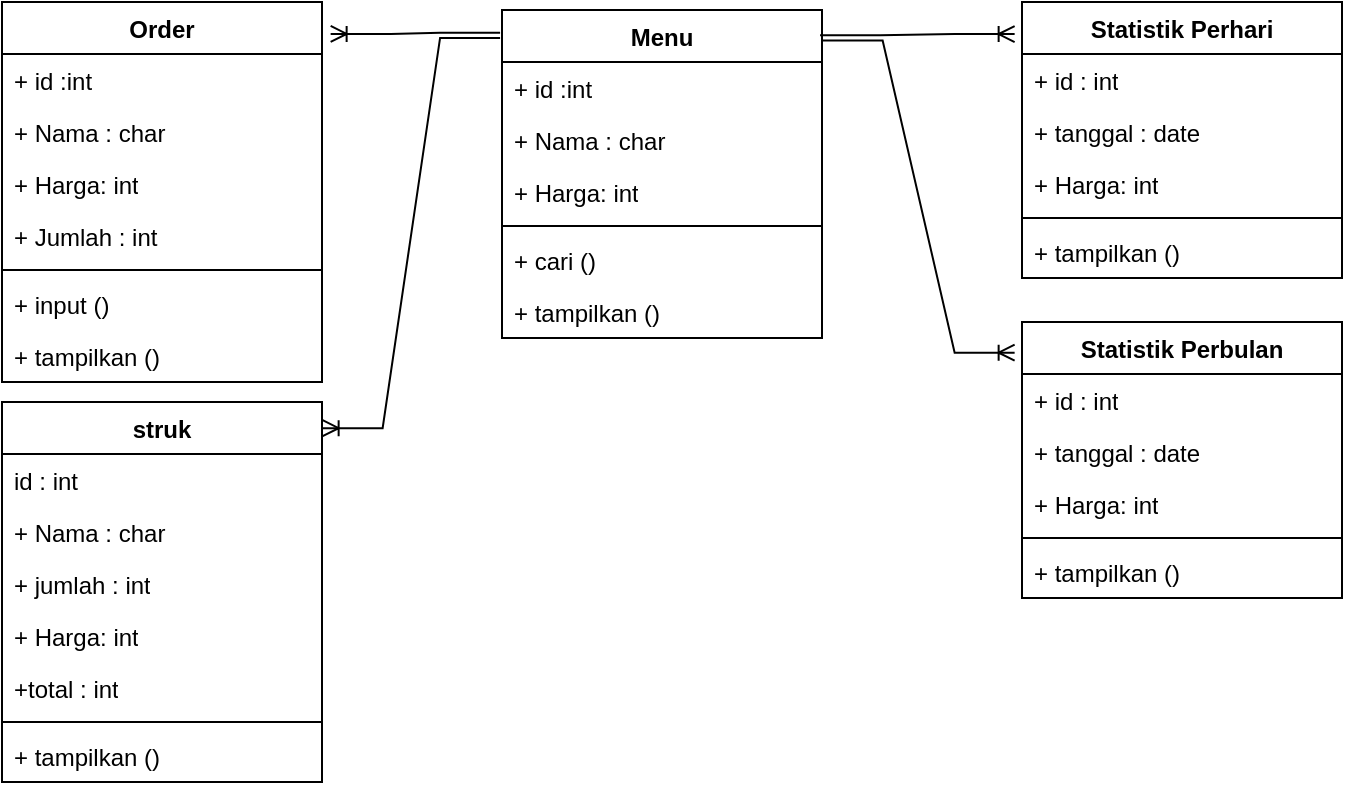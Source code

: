 <mxfile version="24.7.6">
  <diagram id="C5RBs43oDa-KdzZeNtuy" name="Page-1">
    <mxGraphModel dx="1173" dy="624" grid="1" gridSize="10" guides="1" tooltips="1" connect="1" arrows="1" fold="1" page="1" pageScale="1" pageWidth="827" pageHeight="1169" math="0" shadow="0">
      <root>
        <mxCell id="WIyWlLk6GJQsqaUBKTNV-0" />
        <mxCell id="WIyWlLk6GJQsqaUBKTNV-1" parent="WIyWlLk6GJQsqaUBKTNV-0" />
        <mxCell id="7cuL43PVHuxtvcybe5F9-0" value="Menu" style="swimlane;fontStyle=1;align=center;verticalAlign=top;childLayout=stackLayout;horizontal=1;startSize=26;horizontalStack=0;resizeParent=1;resizeParentMax=0;resizeLast=0;collapsible=1;marginBottom=0;whiteSpace=wrap;html=1;" parent="WIyWlLk6GJQsqaUBKTNV-1" vertex="1">
          <mxGeometry x="280" y="34" width="160" height="164" as="geometry" />
        </mxCell>
        <mxCell id="7cuL43PVHuxtvcybe5F9-13" value="+ id :int" style="text;strokeColor=none;fillColor=none;align=left;verticalAlign=top;spacingLeft=4;spacingRight=4;overflow=hidden;rotatable=0;points=[[0,0.5],[1,0.5]];portConstraint=eastwest;whiteSpace=wrap;html=1;" parent="7cuL43PVHuxtvcybe5F9-0" vertex="1">
          <mxGeometry y="26" width="160" height="26" as="geometry" />
        </mxCell>
        <mxCell id="7cuL43PVHuxtvcybe5F9-1" value="+ Nama : char" style="text;strokeColor=none;fillColor=none;align=left;verticalAlign=top;spacingLeft=4;spacingRight=4;overflow=hidden;rotatable=0;points=[[0,0.5],[1,0.5]];portConstraint=eastwest;whiteSpace=wrap;html=1;" parent="7cuL43PVHuxtvcybe5F9-0" vertex="1">
          <mxGeometry y="52" width="160" height="26" as="geometry" />
        </mxCell>
        <mxCell id="7cuL43PVHuxtvcybe5F9-4" value="+ Harga: int" style="text;strokeColor=none;fillColor=none;align=left;verticalAlign=top;spacingLeft=4;spacingRight=4;overflow=hidden;rotatable=0;points=[[0,0.5],[1,0.5]];portConstraint=eastwest;whiteSpace=wrap;html=1;" parent="7cuL43PVHuxtvcybe5F9-0" vertex="1">
          <mxGeometry y="78" width="160" height="26" as="geometry" />
        </mxCell>
        <mxCell id="7cuL43PVHuxtvcybe5F9-2" value="" style="line;strokeWidth=1;fillColor=none;align=left;verticalAlign=middle;spacingTop=-1;spacingLeft=3;spacingRight=3;rotatable=0;labelPosition=right;points=[];portConstraint=eastwest;strokeColor=inherit;" parent="7cuL43PVHuxtvcybe5F9-0" vertex="1">
          <mxGeometry y="104" width="160" height="8" as="geometry" />
        </mxCell>
        <mxCell id="7cuL43PVHuxtvcybe5F9-3" value="+ cari ()" style="text;strokeColor=none;fillColor=none;align=left;verticalAlign=top;spacingLeft=4;spacingRight=4;overflow=hidden;rotatable=0;points=[[0,0.5],[1,0.5]];portConstraint=eastwest;whiteSpace=wrap;html=1;" parent="7cuL43PVHuxtvcybe5F9-0" vertex="1">
          <mxGeometry y="112" width="160" height="26" as="geometry" />
        </mxCell>
        <mxCell id="7cuL43PVHuxtvcybe5F9-5" value="+ tampilkan ()" style="text;strokeColor=none;fillColor=none;align=left;verticalAlign=top;spacingLeft=4;spacingRight=4;overflow=hidden;rotatable=0;points=[[0,0.5],[1,0.5]];portConstraint=eastwest;whiteSpace=wrap;html=1;" parent="7cuL43PVHuxtvcybe5F9-0" vertex="1">
          <mxGeometry y="138" width="160" height="26" as="geometry" />
        </mxCell>
        <mxCell id="7cuL43PVHuxtvcybe5F9-6" value="Statistik Perhari" style="swimlane;fontStyle=1;align=center;verticalAlign=top;childLayout=stackLayout;horizontal=1;startSize=26;horizontalStack=0;resizeParent=1;resizeParentMax=0;resizeLast=0;collapsible=1;marginBottom=0;whiteSpace=wrap;html=1;" parent="WIyWlLk6GJQsqaUBKTNV-1" vertex="1">
          <mxGeometry x="540" y="30" width="160" height="138" as="geometry" />
        </mxCell>
        <mxCell id="7cuL43PVHuxtvcybe5F9-7" value="+ id : int" style="text;strokeColor=none;fillColor=none;align=left;verticalAlign=top;spacingLeft=4;spacingRight=4;overflow=hidden;rotatable=0;points=[[0,0.5],[1,0.5]];portConstraint=eastwest;whiteSpace=wrap;html=1;" parent="7cuL43PVHuxtvcybe5F9-6" vertex="1">
          <mxGeometry y="26" width="160" height="26" as="geometry" />
        </mxCell>
        <mxCell id="7cuL43PVHuxtvcybe5F9-17" value="+ tanggal : date" style="text;strokeColor=none;fillColor=none;align=left;verticalAlign=top;spacingLeft=4;spacingRight=4;overflow=hidden;rotatable=0;points=[[0,0.5],[1,0.5]];portConstraint=eastwest;whiteSpace=wrap;html=1;" parent="7cuL43PVHuxtvcybe5F9-6" vertex="1">
          <mxGeometry y="52" width="160" height="26" as="geometry" />
        </mxCell>
        <mxCell id="7cuL43PVHuxtvcybe5F9-8" value="+ Harga: int" style="text;strokeColor=none;fillColor=none;align=left;verticalAlign=top;spacingLeft=4;spacingRight=4;overflow=hidden;rotatable=0;points=[[0,0.5],[1,0.5]];portConstraint=eastwest;whiteSpace=wrap;html=1;" parent="7cuL43PVHuxtvcybe5F9-6" vertex="1">
          <mxGeometry y="78" width="160" height="26" as="geometry" />
        </mxCell>
        <mxCell id="7cuL43PVHuxtvcybe5F9-9" value="" style="line;strokeWidth=1;fillColor=none;align=left;verticalAlign=middle;spacingTop=-1;spacingLeft=3;spacingRight=3;rotatable=0;labelPosition=right;points=[];portConstraint=eastwest;strokeColor=inherit;" parent="7cuL43PVHuxtvcybe5F9-6" vertex="1">
          <mxGeometry y="104" width="160" height="8" as="geometry" />
        </mxCell>
        <mxCell id="7cuL43PVHuxtvcybe5F9-11" value="+ tampilkan ()" style="text;strokeColor=none;fillColor=none;align=left;verticalAlign=top;spacingLeft=4;spacingRight=4;overflow=hidden;rotatable=0;points=[[0,0.5],[1,0.5]];portConstraint=eastwest;whiteSpace=wrap;html=1;" parent="7cuL43PVHuxtvcybe5F9-6" vertex="1">
          <mxGeometry y="112" width="160" height="26" as="geometry" />
        </mxCell>
        <mxCell id="7cuL43PVHuxtvcybe5F9-18" value="Statistik Perbulan" style="swimlane;fontStyle=1;align=center;verticalAlign=top;childLayout=stackLayout;horizontal=1;startSize=26;horizontalStack=0;resizeParent=1;resizeParentMax=0;resizeLast=0;collapsible=1;marginBottom=0;whiteSpace=wrap;html=1;" parent="WIyWlLk6GJQsqaUBKTNV-1" vertex="1">
          <mxGeometry x="540" y="190" width="160" height="138" as="geometry" />
        </mxCell>
        <mxCell id="7cuL43PVHuxtvcybe5F9-19" value="+ id : int" style="text;strokeColor=none;fillColor=none;align=left;verticalAlign=top;spacingLeft=4;spacingRight=4;overflow=hidden;rotatable=0;points=[[0,0.5],[1,0.5]];portConstraint=eastwest;whiteSpace=wrap;html=1;" parent="7cuL43PVHuxtvcybe5F9-18" vertex="1">
          <mxGeometry y="26" width="160" height="26" as="geometry" />
        </mxCell>
        <mxCell id="7cuL43PVHuxtvcybe5F9-20" value="+ tanggal : date" style="text;strokeColor=none;fillColor=none;align=left;verticalAlign=top;spacingLeft=4;spacingRight=4;overflow=hidden;rotatable=0;points=[[0,0.5],[1,0.5]];portConstraint=eastwest;whiteSpace=wrap;html=1;" parent="7cuL43PVHuxtvcybe5F9-18" vertex="1">
          <mxGeometry y="52" width="160" height="26" as="geometry" />
        </mxCell>
        <mxCell id="7cuL43PVHuxtvcybe5F9-21" value="+ Harga: int" style="text;strokeColor=none;fillColor=none;align=left;verticalAlign=top;spacingLeft=4;spacingRight=4;overflow=hidden;rotatable=0;points=[[0,0.5],[1,0.5]];portConstraint=eastwest;whiteSpace=wrap;html=1;" parent="7cuL43PVHuxtvcybe5F9-18" vertex="1">
          <mxGeometry y="78" width="160" height="26" as="geometry" />
        </mxCell>
        <mxCell id="7cuL43PVHuxtvcybe5F9-22" value="" style="line;strokeWidth=1;fillColor=none;align=left;verticalAlign=middle;spacingTop=-1;spacingLeft=3;spacingRight=3;rotatable=0;labelPosition=right;points=[];portConstraint=eastwest;strokeColor=inherit;" parent="7cuL43PVHuxtvcybe5F9-18" vertex="1">
          <mxGeometry y="104" width="160" height="8" as="geometry" />
        </mxCell>
        <mxCell id="7cuL43PVHuxtvcybe5F9-23" value="+ tampilkan ()" style="text;strokeColor=none;fillColor=none;align=left;verticalAlign=top;spacingLeft=4;spacingRight=4;overflow=hidden;rotatable=0;points=[[0,0.5],[1,0.5]];portConstraint=eastwest;whiteSpace=wrap;html=1;" parent="7cuL43PVHuxtvcybe5F9-18" vertex="1">
          <mxGeometry y="112" width="160" height="26" as="geometry" />
        </mxCell>
        <mxCell id="7cuL43PVHuxtvcybe5F9-24" value="Order" style="swimlane;fontStyle=1;align=center;verticalAlign=top;childLayout=stackLayout;horizontal=1;startSize=26;horizontalStack=0;resizeParent=1;resizeParentMax=0;resizeLast=0;collapsible=1;marginBottom=0;whiteSpace=wrap;html=1;" parent="WIyWlLk6GJQsqaUBKTNV-1" vertex="1">
          <mxGeometry x="30" y="30" width="160" height="190" as="geometry" />
        </mxCell>
        <mxCell id="7cuL43PVHuxtvcybe5F9-25" value="+ id :int" style="text;strokeColor=none;fillColor=none;align=left;verticalAlign=top;spacingLeft=4;spacingRight=4;overflow=hidden;rotatable=0;points=[[0,0.5],[1,0.5]];portConstraint=eastwest;whiteSpace=wrap;html=1;" parent="7cuL43PVHuxtvcybe5F9-24" vertex="1">
          <mxGeometry y="26" width="160" height="26" as="geometry" />
        </mxCell>
        <mxCell id="7cuL43PVHuxtvcybe5F9-26" value="+ Nama : char" style="text;strokeColor=none;fillColor=none;align=left;verticalAlign=top;spacingLeft=4;spacingRight=4;overflow=hidden;rotatable=0;points=[[0,0.5],[1,0.5]];portConstraint=eastwest;whiteSpace=wrap;html=1;" parent="7cuL43PVHuxtvcybe5F9-24" vertex="1">
          <mxGeometry y="52" width="160" height="26" as="geometry" />
        </mxCell>
        <mxCell id="7cuL43PVHuxtvcybe5F9-33" value="+ Harga: int" style="text;strokeColor=none;fillColor=none;align=left;verticalAlign=top;spacingLeft=4;spacingRight=4;overflow=hidden;rotatable=0;points=[[0,0.5],[1,0.5]];portConstraint=eastwest;whiteSpace=wrap;html=1;" parent="7cuL43PVHuxtvcybe5F9-24" vertex="1">
          <mxGeometry y="78" width="160" height="26" as="geometry" />
        </mxCell>
        <mxCell id="7cuL43PVHuxtvcybe5F9-27" value="+ Jumlah : int" style="text;strokeColor=none;fillColor=none;align=left;verticalAlign=top;spacingLeft=4;spacingRight=4;overflow=hidden;rotatable=0;points=[[0,0.5],[1,0.5]];portConstraint=eastwest;whiteSpace=wrap;html=1;" parent="7cuL43PVHuxtvcybe5F9-24" vertex="1">
          <mxGeometry y="104" width="160" height="26" as="geometry" />
        </mxCell>
        <mxCell id="7cuL43PVHuxtvcybe5F9-28" value="" style="line;strokeWidth=1;fillColor=none;align=left;verticalAlign=middle;spacingTop=-1;spacingLeft=3;spacingRight=3;rotatable=0;labelPosition=right;points=[];portConstraint=eastwest;strokeColor=inherit;" parent="7cuL43PVHuxtvcybe5F9-24" vertex="1">
          <mxGeometry y="130" width="160" height="8" as="geometry" />
        </mxCell>
        <mxCell id="7cuL43PVHuxtvcybe5F9-29" value="+ input ()" style="text;strokeColor=none;fillColor=none;align=left;verticalAlign=top;spacingLeft=4;spacingRight=4;overflow=hidden;rotatable=0;points=[[0,0.5],[1,0.5]];portConstraint=eastwest;whiteSpace=wrap;html=1;" parent="7cuL43PVHuxtvcybe5F9-24" vertex="1">
          <mxGeometry y="138" width="160" height="26" as="geometry" />
        </mxCell>
        <mxCell id="7cuL43PVHuxtvcybe5F9-30" value="+ tampilkan ()" style="text;strokeColor=none;fillColor=none;align=left;verticalAlign=top;spacingLeft=4;spacingRight=4;overflow=hidden;rotatable=0;points=[[0,0.5],[1,0.5]];portConstraint=eastwest;whiteSpace=wrap;html=1;" parent="7cuL43PVHuxtvcybe5F9-24" vertex="1">
          <mxGeometry y="164" width="160" height="26" as="geometry" />
        </mxCell>
        <mxCell id="z3dGJrT3mTphVdPu-DRp-0" value="struk" style="swimlane;fontStyle=1;align=center;verticalAlign=top;childLayout=stackLayout;horizontal=1;startSize=26;horizontalStack=0;resizeParent=1;resizeParentMax=0;resizeLast=0;collapsible=1;marginBottom=0;whiteSpace=wrap;html=1;" vertex="1" parent="WIyWlLk6GJQsqaUBKTNV-1">
          <mxGeometry x="30" y="230" width="160" height="190" as="geometry" />
        </mxCell>
        <mxCell id="z3dGJrT3mTphVdPu-DRp-14" value="id : int" style="text;strokeColor=none;fillColor=none;align=left;verticalAlign=top;spacingLeft=4;spacingRight=4;overflow=hidden;rotatable=0;points=[[0,0.5],[1,0.5]];portConstraint=eastwest;whiteSpace=wrap;html=1;" vertex="1" parent="z3dGJrT3mTphVdPu-DRp-0">
          <mxGeometry y="26" width="160" height="26" as="geometry" />
        </mxCell>
        <mxCell id="z3dGJrT3mTphVdPu-DRp-2" value="+ Nama : char" style="text;strokeColor=none;fillColor=none;align=left;verticalAlign=top;spacingLeft=4;spacingRight=4;overflow=hidden;rotatable=0;points=[[0,0.5],[1,0.5]];portConstraint=eastwest;whiteSpace=wrap;html=1;" vertex="1" parent="z3dGJrT3mTphVdPu-DRp-0">
          <mxGeometry y="52" width="160" height="26" as="geometry" />
        </mxCell>
        <mxCell id="z3dGJrT3mTphVdPu-DRp-7" value="+ jumlah : int" style="text;strokeColor=none;fillColor=none;align=left;verticalAlign=top;spacingLeft=4;spacingRight=4;overflow=hidden;rotatable=0;points=[[0,0.5],[1,0.5]];portConstraint=eastwest;whiteSpace=wrap;html=1;" vertex="1" parent="z3dGJrT3mTphVdPu-DRp-0">
          <mxGeometry y="78" width="160" height="26" as="geometry" />
        </mxCell>
        <mxCell id="z3dGJrT3mTphVdPu-DRp-3" value="+ Harga: int" style="text;strokeColor=none;fillColor=none;align=left;verticalAlign=top;spacingLeft=4;spacingRight=4;overflow=hidden;rotatable=0;points=[[0,0.5],[1,0.5]];portConstraint=eastwest;whiteSpace=wrap;html=1;" vertex="1" parent="z3dGJrT3mTphVdPu-DRp-0">
          <mxGeometry y="104" width="160" height="26" as="geometry" />
        </mxCell>
        <mxCell id="z3dGJrT3mTphVdPu-DRp-8" value="+total : int" style="text;strokeColor=none;fillColor=none;align=left;verticalAlign=top;spacingLeft=4;spacingRight=4;overflow=hidden;rotatable=0;points=[[0,0.5],[1,0.5]];portConstraint=eastwest;whiteSpace=wrap;html=1;" vertex="1" parent="z3dGJrT3mTphVdPu-DRp-0">
          <mxGeometry y="130" width="160" height="26" as="geometry" />
        </mxCell>
        <mxCell id="z3dGJrT3mTphVdPu-DRp-4" value="" style="line;strokeWidth=1;fillColor=none;align=left;verticalAlign=middle;spacingTop=-1;spacingLeft=3;spacingRight=3;rotatable=0;labelPosition=right;points=[];portConstraint=eastwest;strokeColor=inherit;" vertex="1" parent="z3dGJrT3mTphVdPu-DRp-0">
          <mxGeometry y="156" width="160" height="8" as="geometry" />
        </mxCell>
        <mxCell id="z3dGJrT3mTphVdPu-DRp-6" value="+ tampilkan ()" style="text;strokeColor=none;fillColor=none;align=left;verticalAlign=top;spacingLeft=4;spacingRight=4;overflow=hidden;rotatable=0;points=[[0,0.5],[1,0.5]];portConstraint=eastwest;whiteSpace=wrap;html=1;" vertex="1" parent="z3dGJrT3mTphVdPu-DRp-0">
          <mxGeometry y="164" width="160" height="26" as="geometry" />
        </mxCell>
        <mxCell id="z3dGJrT3mTphVdPu-DRp-10" value="" style="edgeStyle=entityRelationEdgeStyle;fontSize=12;html=1;endArrow=ERoneToMany;rounded=0;entryX=-0.023;entryY=0.116;entryDx=0;entryDy=0;entryPerimeter=0;exitX=0.994;exitY=0.077;exitDx=0;exitDy=0;exitPerimeter=0;" edge="1" parent="WIyWlLk6GJQsqaUBKTNV-1" source="7cuL43PVHuxtvcybe5F9-0" target="7cuL43PVHuxtvcybe5F9-6">
          <mxGeometry width="100" height="100" relative="1" as="geometry">
            <mxPoint x="420" y="330" as="sourcePoint" />
            <mxPoint x="520" y="230" as="targetPoint" />
          </mxGeometry>
        </mxCell>
        <mxCell id="z3dGJrT3mTphVdPu-DRp-11" value="" style="edgeStyle=entityRelationEdgeStyle;fontSize=12;html=1;endArrow=ERoneToMany;rounded=0;entryX=1.002;entryY=0.069;entryDx=0;entryDy=0;entryPerimeter=0;exitX=-0.006;exitY=0.085;exitDx=0;exitDy=0;exitPerimeter=0;" edge="1" parent="WIyWlLk6GJQsqaUBKTNV-1" source="7cuL43PVHuxtvcybe5F9-0" target="z3dGJrT3mTphVdPu-DRp-0">
          <mxGeometry width="100" height="100" relative="1" as="geometry">
            <mxPoint x="130" y="420" as="sourcePoint" />
            <mxPoint x="230" y="320" as="targetPoint" />
          </mxGeometry>
        </mxCell>
        <mxCell id="z3dGJrT3mTphVdPu-DRp-12" value="" style="edgeStyle=entityRelationEdgeStyle;fontSize=12;html=1;endArrow=ERoneToMany;rounded=0;exitX=1.002;exitY=0.093;exitDx=0;exitDy=0;exitPerimeter=0;entryX=-0.023;entryY=0.111;entryDx=0;entryDy=0;entryPerimeter=0;" edge="1" parent="WIyWlLk6GJQsqaUBKTNV-1" source="7cuL43PVHuxtvcybe5F9-0" target="7cuL43PVHuxtvcybe5F9-18">
          <mxGeometry width="100" height="100" relative="1" as="geometry">
            <mxPoint x="430" y="340" as="sourcePoint" />
            <mxPoint x="530" y="240" as="targetPoint" />
          </mxGeometry>
        </mxCell>
        <mxCell id="z3dGJrT3mTphVdPu-DRp-13" value="" style="edgeStyle=entityRelationEdgeStyle;fontSize=12;html=1;endArrow=ERoneToMany;rounded=0;entryX=1.027;entryY=0.084;entryDx=0;entryDy=0;exitX=-0.006;exitY=0.069;exitDx=0;exitDy=0;exitPerimeter=0;entryPerimeter=0;" edge="1" parent="WIyWlLk6GJQsqaUBKTNV-1" source="7cuL43PVHuxtvcybe5F9-0" target="7cuL43PVHuxtvcybe5F9-24">
          <mxGeometry width="100" height="100" relative="1" as="geometry">
            <mxPoint x="440" y="350" as="sourcePoint" />
            <mxPoint x="530" y="250" as="targetPoint" />
          </mxGeometry>
        </mxCell>
      </root>
    </mxGraphModel>
  </diagram>
</mxfile>
